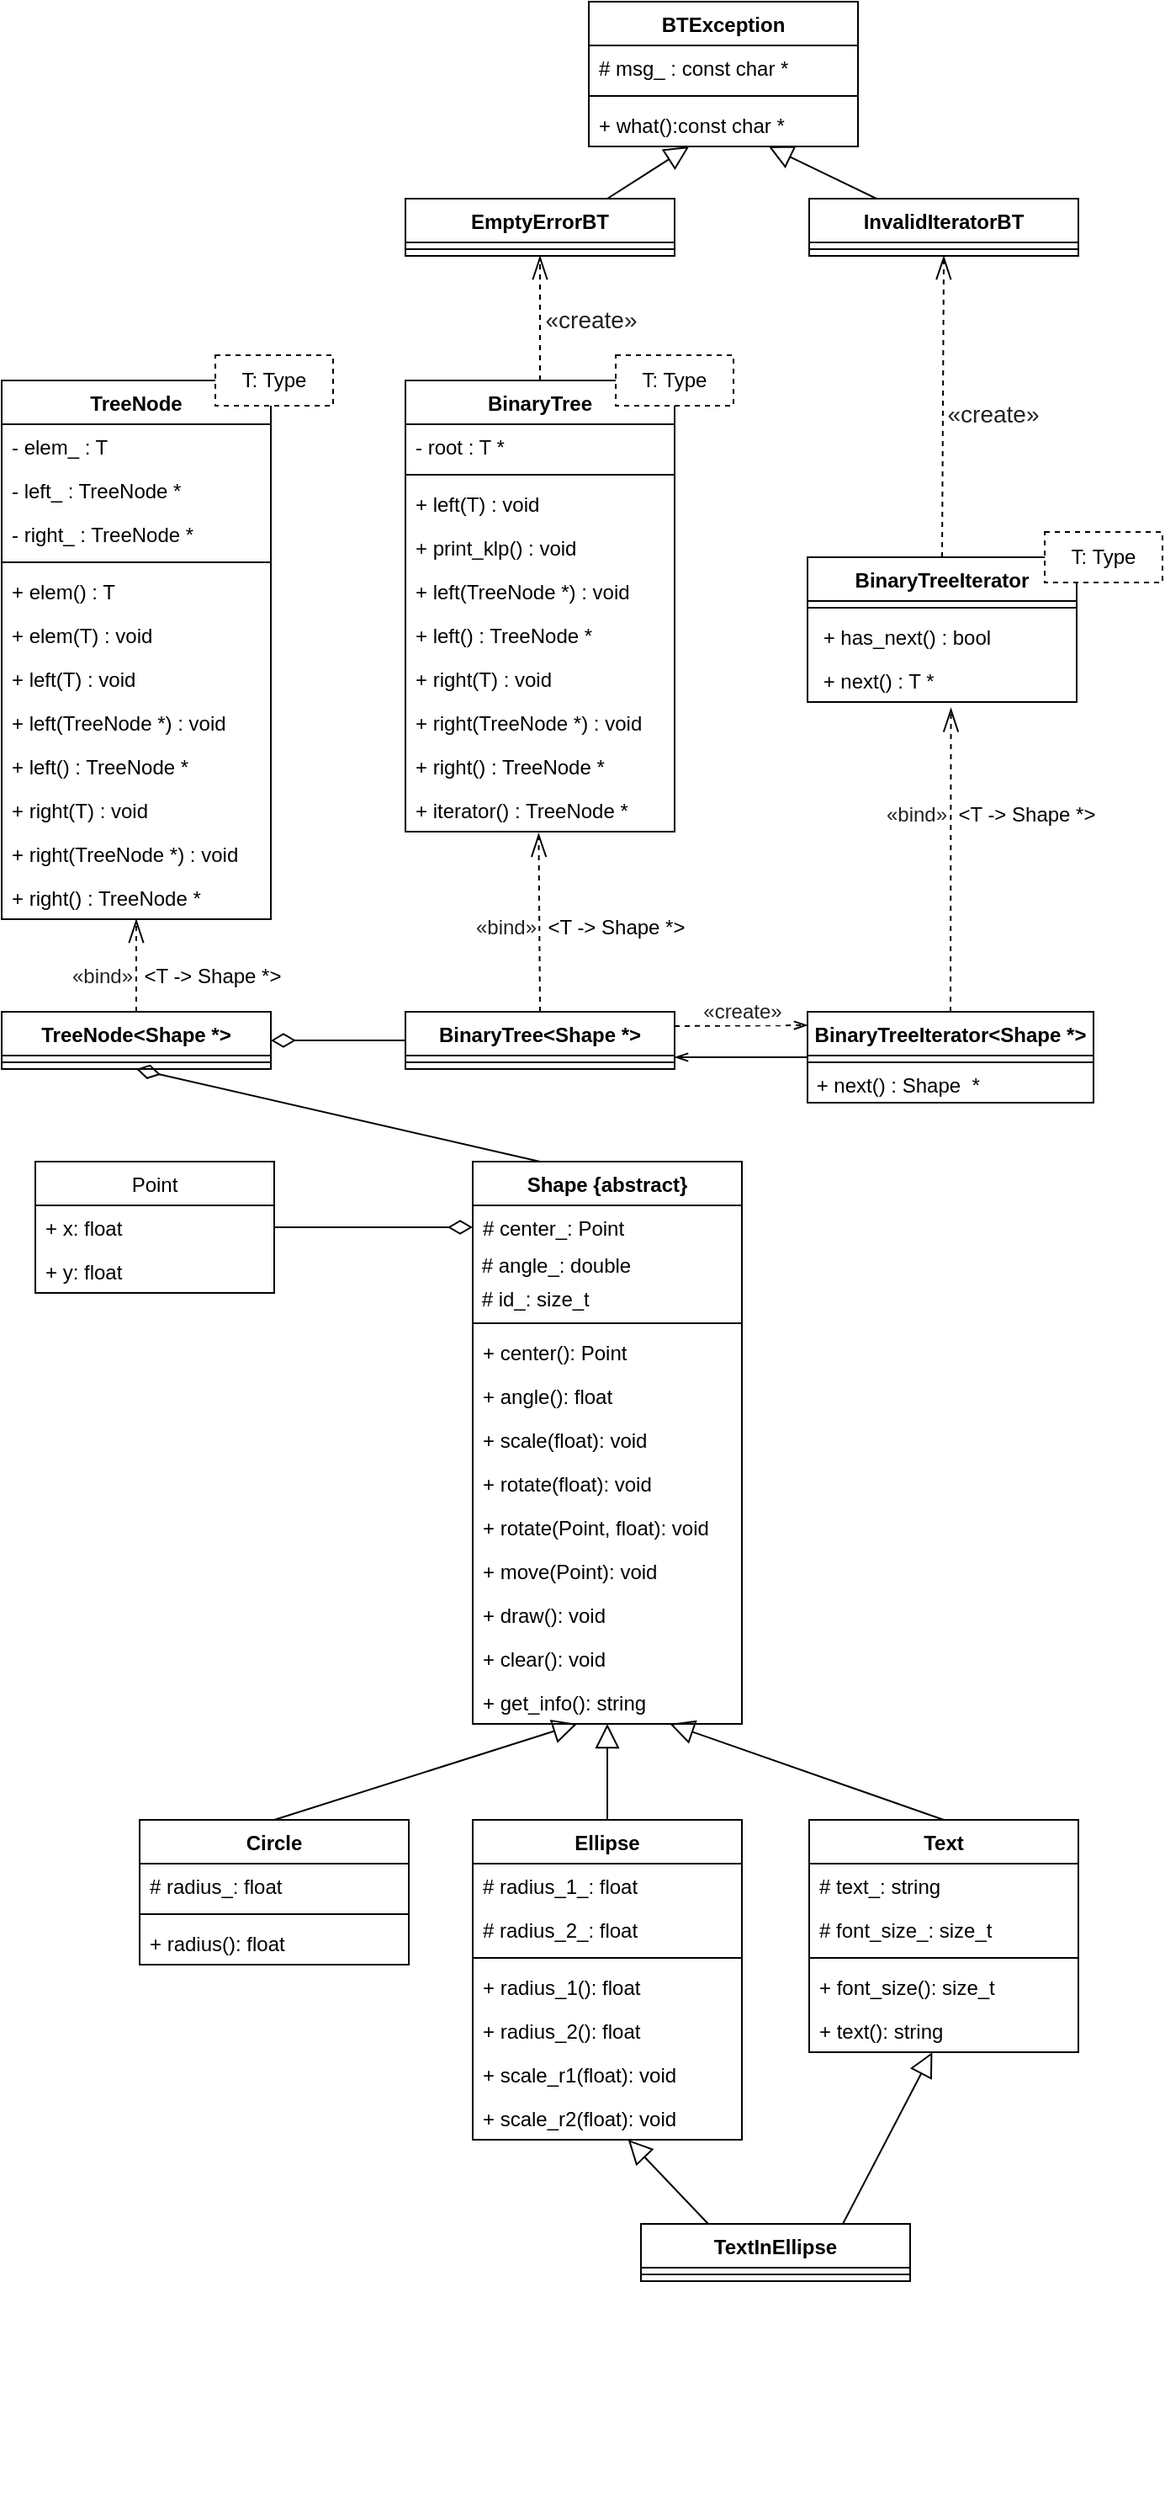 <mxfile version="12.1.2" type="device" pages="1"><diagram id="Pg7nH-Om4MZnB2xU9pQ5" name="Page-1"><mxGraphModel dx="1916" dy="1086" grid="1" gridSize="10" guides="1" tooltips="1" connect="1" arrows="1" fold="1" page="1" pageScale="1" pageWidth="827" pageHeight="1169" math="0" shadow="0"><root><mxCell id="0"/><mxCell id="1" parent="0"/><mxCell id="2fi6uVyt604cD8dJ3cVI-72" value="" style="group" parent="1" vertex="1" connectable="0"><mxGeometry x="120" y="729" width="620" height="794" as="geometry"/></mxCell><mxCell id="2fi6uVyt604cD8dJ3cVI-7" value="Shape {abstract}" style="swimlane;fontStyle=1;align=center;verticalAlign=top;childLayout=stackLayout;horizontal=1;startSize=26;horizontalStack=0;resizeParent=1;resizeParentMax=0;resizeLast=0;collapsible=1;marginBottom=0;" parent="2fi6uVyt604cD8dJ3cVI-72" vertex="1"><mxGeometry x="260" width="160" height="334" as="geometry"/></mxCell><mxCell id="2fi6uVyt604cD8dJ3cVI-8" value="# center_: Point" style="text;strokeColor=none;fillColor=none;align=left;verticalAlign=top;spacingLeft=4;spacingRight=4;overflow=hidden;rotatable=0;points=[[0,0.5],[1,0.5]];portConstraint=eastwest;" parent="2fi6uVyt604cD8dJ3cVI-7" vertex="1"><mxGeometry y="26" width="160" height="26" as="geometry"/></mxCell><mxCell id="2fi6uVyt604cD8dJ3cVI-36" value="&lt;span style=&quot;white-space: nowrap&quot;&gt;&amp;nbsp;# angle_: double&lt;/span&gt;" style="text;html=1;strokeColor=none;fillColor=none;align=left;verticalAlign=middle;whiteSpace=wrap;rounded=0;" parent="2fi6uVyt604cD8dJ3cVI-7" vertex="1"><mxGeometry y="52" width="160" height="20" as="geometry"/></mxCell><mxCell id="2fi6uVyt604cD8dJ3cVI-13" value="&lt;span style=&quot;white-space: nowrap&quot;&gt;&amp;nbsp;# id_: size_t&lt;/span&gt;" style="text;html=1;strokeColor=none;fillColor=none;align=left;verticalAlign=middle;whiteSpace=wrap;rounded=0;" parent="2fi6uVyt604cD8dJ3cVI-7" vertex="1"><mxGeometry y="72" width="160" height="20" as="geometry"/></mxCell><mxCell id="2fi6uVyt604cD8dJ3cVI-9" value="" style="line;strokeWidth=1;fillColor=none;align=left;verticalAlign=middle;spacingTop=-1;spacingLeft=3;spacingRight=3;rotatable=0;labelPosition=right;points=[];portConstraint=eastwest;" parent="2fi6uVyt604cD8dJ3cVI-7" vertex="1"><mxGeometry y="92" width="160" height="8" as="geometry"/></mxCell><mxCell id="2fi6uVyt604cD8dJ3cVI-10" value="+ center(): Point" style="text;strokeColor=none;fillColor=none;align=left;verticalAlign=top;spacingLeft=4;spacingRight=4;overflow=hidden;rotatable=0;points=[[0,0.5],[1,0.5]];portConstraint=eastwest;" parent="2fi6uVyt604cD8dJ3cVI-7" vertex="1"><mxGeometry y="100" width="160" height="26" as="geometry"/></mxCell><mxCell id="2fi6uVyt604cD8dJ3cVI-17" value="+ angle(): float&#10;" style="text;strokeColor=none;fillColor=none;align=left;verticalAlign=top;spacingLeft=4;spacingRight=4;overflow=hidden;rotatable=0;points=[[0,0.5],[1,0.5]];portConstraint=eastwest;" parent="2fi6uVyt604cD8dJ3cVI-7" vertex="1"><mxGeometry y="126" width="160" height="26" as="geometry"/></mxCell><mxCell id="2fi6uVyt604cD8dJ3cVI-18" value="+ scale(float): void&#10;" style="text;strokeColor=none;fillColor=none;align=left;verticalAlign=top;spacingLeft=4;spacingRight=4;overflow=hidden;rotatable=0;points=[[0,0.5],[1,0.5]];portConstraint=eastwest;" parent="2fi6uVyt604cD8dJ3cVI-7" vertex="1"><mxGeometry y="152" width="160" height="26" as="geometry"/></mxCell><mxCell id="2fi6uVyt604cD8dJ3cVI-19" value="+ rotate(float): void&#10;" style="text;strokeColor=none;fillColor=none;align=left;verticalAlign=top;spacingLeft=4;spacingRight=4;overflow=hidden;rotatable=0;points=[[0,0.5],[1,0.5]];portConstraint=eastwest;" parent="2fi6uVyt604cD8dJ3cVI-7" vertex="1"><mxGeometry y="178" width="160" height="26" as="geometry"/></mxCell><mxCell id="2fi6uVyt604cD8dJ3cVI-20" value="+ rotate(Point, float): void&#10;" style="text;strokeColor=none;fillColor=none;align=left;verticalAlign=top;spacingLeft=4;spacingRight=4;overflow=hidden;rotatable=0;points=[[0,0.5],[1,0.5]];portConstraint=eastwest;" parent="2fi6uVyt604cD8dJ3cVI-7" vertex="1"><mxGeometry y="204" width="160" height="26" as="geometry"/></mxCell><mxCell id="2fi6uVyt604cD8dJ3cVI-21" value="+ move(Point): void&#10;" style="text;strokeColor=none;fillColor=none;align=left;verticalAlign=top;spacingLeft=4;spacingRight=4;overflow=hidden;rotatable=0;points=[[0,0.5],[1,0.5]];portConstraint=eastwest;" parent="2fi6uVyt604cD8dJ3cVI-7" vertex="1"><mxGeometry y="230" width="160" height="26" as="geometry"/></mxCell><mxCell id="2fi6uVyt604cD8dJ3cVI-22" value="+ draw(): void&#10;" style="text;strokeColor=none;fillColor=none;align=left;verticalAlign=top;spacingLeft=4;spacingRight=4;overflow=hidden;rotatable=0;points=[[0,0.5],[1,0.5]];portConstraint=eastwest;" parent="2fi6uVyt604cD8dJ3cVI-7" vertex="1"><mxGeometry y="256" width="160" height="26" as="geometry"/></mxCell><mxCell id="2fi6uVyt604cD8dJ3cVI-23" value="+ clear(): void&#10;" style="text;strokeColor=none;fillColor=none;align=left;verticalAlign=top;spacingLeft=4;spacingRight=4;overflow=hidden;rotatable=0;points=[[0,0.5],[1,0.5]];portConstraint=eastwest;" parent="2fi6uVyt604cD8dJ3cVI-7" vertex="1"><mxGeometry y="282" width="160" height="26" as="geometry"/></mxCell><mxCell id="2fi6uVyt604cD8dJ3cVI-35" value="+ get_info(): string&#10;" style="text;strokeColor=none;fillColor=none;align=left;verticalAlign=top;spacingLeft=4;spacingRight=4;overflow=hidden;rotatable=0;points=[[0,0.5],[1,0.5]];portConstraint=eastwest;" parent="2fi6uVyt604cD8dJ3cVI-7" vertex="1"><mxGeometry y="308" width="160" height="26" as="geometry"/></mxCell><mxCell id="2fi6uVyt604cD8dJ3cVI-41" style="edgeStyle=orthogonalEdgeStyle;rounded=0;orthogonalLoop=1;jettySize=auto;html=1;entryX=0;entryY=0.5;entryDx=0;entryDy=0;endArrow=diamondThin;endFill=0;endSize=12;" parent="2fi6uVyt604cD8dJ3cVI-72" source="2fi6uVyt604cD8dJ3cVI-37" target="2fi6uVyt604cD8dJ3cVI-8" edge="1"><mxGeometry relative="1" as="geometry"/></mxCell><mxCell id="2fi6uVyt604cD8dJ3cVI-37" value="Point" style="swimlane;fontStyle=0;childLayout=stackLayout;horizontal=1;startSize=26;fillColor=none;horizontalStack=0;resizeParent=1;resizeParentMax=0;resizeLast=0;collapsible=1;marginBottom=0;" parent="2fi6uVyt604cD8dJ3cVI-72" vertex="1"><mxGeometry width="142" height="78" as="geometry"/></mxCell><mxCell id="2fi6uVyt604cD8dJ3cVI-38" value="+ x: float" style="text;strokeColor=none;fillColor=none;align=left;verticalAlign=top;spacingLeft=4;spacingRight=4;overflow=hidden;rotatable=0;points=[[0,0.5],[1,0.5]];portConstraint=eastwest;" parent="2fi6uVyt604cD8dJ3cVI-37" vertex="1"><mxGeometry y="26" width="142" height="26" as="geometry"/></mxCell><mxCell id="2fi6uVyt604cD8dJ3cVI-39" value="+ y: float" style="text;strokeColor=none;fillColor=none;align=left;verticalAlign=top;spacingLeft=4;spacingRight=4;overflow=hidden;rotatable=0;points=[[0,0.5],[1,0.5]];portConstraint=eastwest;" parent="2fi6uVyt604cD8dJ3cVI-37" vertex="1"><mxGeometry y="52" width="142" height="26" as="geometry"/></mxCell><mxCell id="2fi6uVyt604cD8dJ3cVI-62" style="rounded=0;jumpSize=6;orthogonalLoop=1;jettySize=auto;html=1;exitX=0.5;exitY=0;exitDx=0;exitDy=0;startSize=8;endArrow=block;endFill=0;endSize=12;strokeWidth=1;" parent="2fi6uVyt604cD8dJ3cVI-72" source="2fi6uVyt604cD8dJ3cVI-42" edge="1"><mxGeometry relative="1" as="geometry"><mxPoint x="322" y="334" as="targetPoint"/></mxGeometry></mxCell><mxCell id="2fi6uVyt604cD8dJ3cVI-42" value="Circle" style="swimlane;fontStyle=1;align=center;verticalAlign=top;childLayout=stackLayout;horizontal=1;startSize=26;horizontalStack=0;resizeParent=1;resizeParentMax=0;resizeLast=0;collapsible=1;marginBottom=0;" parent="2fi6uVyt604cD8dJ3cVI-72" vertex="1"><mxGeometry x="62" y="391" width="160" height="86" as="geometry"/></mxCell><mxCell id="2fi6uVyt604cD8dJ3cVI-43" value="# radius_: float" style="text;strokeColor=none;fillColor=none;align=left;verticalAlign=top;spacingLeft=4;spacingRight=4;overflow=hidden;rotatable=0;points=[[0,0.5],[1,0.5]];portConstraint=eastwest;" parent="2fi6uVyt604cD8dJ3cVI-42" vertex="1"><mxGeometry y="26" width="160" height="26" as="geometry"/></mxCell><mxCell id="2fi6uVyt604cD8dJ3cVI-44" value="" style="line;strokeWidth=1;fillColor=none;align=left;verticalAlign=middle;spacingTop=-1;spacingLeft=3;spacingRight=3;rotatable=0;labelPosition=right;points=[];portConstraint=eastwest;" parent="2fi6uVyt604cD8dJ3cVI-42" vertex="1"><mxGeometry y="52" width="160" height="8" as="geometry"/></mxCell><mxCell id="2fi6uVyt604cD8dJ3cVI-45" value="+ radius(): float" style="text;strokeColor=none;fillColor=none;align=left;verticalAlign=top;spacingLeft=4;spacingRight=4;overflow=hidden;rotatable=0;points=[[0,0.5],[1,0.5]];portConstraint=eastwest;" parent="2fi6uVyt604cD8dJ3cVI-42" vertex="1"><mxGeometry y="60" width="160" height="26" as="geometry"/></mxCell><mxCell id="2fi6uVyt604cD8dJ3cVI-61" style="edgeStyle=orthogonalEdgeStyle;rounded=0;orthogonalLoop=1;jettySize=auto;html=1;exitX=0.5;exitY=0;exitDx=0;exitDy=0;endArrow=block;endFill=0;endSize=12;strokeWidth=1;startSize=8;jumpSize=6;" parent="2fi6uVyt604cD8dJ3cVI-72" source="2fi6uVyt604cD8dJ3cVI-47" target="2fi6uVyt604cD8dJ3cVI-35" edge="1"><mxGeometry relative="1" as="geometry"><mxPoint x="328" y="345" as="targetPoint"/><Array as="points"><mxPoint x="340" y="370"/><mxPoint x="340" y="370"/></Array></mxGeometry></mxCell><mxCell id="2fi6uVyt604cD8dJ3cVI-47" value="Ellipse" style="swimlane;fontStyle=1;align=center;verticalAlign=top;childLayout=stackLayout;horizontal=1;startSize=26;horizontalStack=0;resizeParent=1;resizeParentMax=0;resizeLast=0;collapsible=1;marginBottom=0;" parent="2fi6uVyt604cD8dJ3cVI-72" vertex="1"><mxGeometry x="260" y="391" width="160" height="190" as="geometry"/></mxCell><mxCell id="2fi6uVyt604cD8dJ3cVI-48" value="# radius_1_: float" style="text;strokeColor=none;fillColor=none;align=left;verticalAlign=top;spacingLeft=4;spacingRight=4;overflow=hidden;rotatable=0;points=[[0,0.5],[1,0.5]];portConstraint=eastwest;" parent="2fi6uVyt604cD8dJ3cVI-47" vertex="1"><mxGeometry y="26" width="160" height="26" as="geometry"/></mxCell><mxCell id="2fi6uVyt604cD8dJ3cVI-52" value="# radius_2_: float" style="text;strokeColor=none;fillColor=none;align=left;verticalAlign=top;spacingLeft=4;spacingRight=4;overflow=hidden;rotatable=0;points=[[0,0.5],[1,0.5]];portConstraint=eastwest;" parent="2fi6uVyt604cD8dJ3cVI-47" vertex="1"><mxGeometry y="52" width="160" height="26" as="geometry"/></mxCell><mxCell id="2fi6uVyt604cD8dJ3cVI-49" value="" style="line;strokeWidth=1;fillColor=none;align=left;verticalAlign=middle;spacingTop=-1;spacingLeft=3;spacingRight=3;rotatable=0;labelPosition=right;points=[];portConstraint=eastwest;" parent="2fi6uVyt604cD8dJ3cVI-47" vertex="1"><mxGeometry y="78" width="160" height="8" as="geometry"/></mxCell><mxCell id="2fi6uVyt604cD8dJ3cVI-50" value="+ radius_1(): float" style="text;strokeColor=none;fillColor=none;align=left;verticalAlign=top;spacingLeft=4;spacingRight=4;overflow=hidden;rotatable=0;points=[[0,0.5],[1,0.5]];portConstraint=eastwest;" parent="2fi6uVyt604cD8dJ3cVI-47" vertex="1"><mxGeometry y="86" width="160" height="26" as="geometry"/></mxCell><mxCell id="2fi6uVyt604cD8dJ3cVI-53" value="+ radius_2(): float" style="text;strokeColor=none;fillColor=none;align=left;verticalAlign=top;spacingLeft=4;spacingRight=4;overflow=hidden;rotatable=0;points=[[0,0.5],[1,0.5]];portConstraint=eastwest;" parent="2fi6uVyt604cD8dJ3cVI-47" vertex="1"><mxGeometry y="112" width="160" height="26" as="geometry"/></mxCell><mxCell id="2fi6uVyt604cD8dJ3cVI-54" value="+ scale_r1(float): void" style="text;strokeColor=none;fillColor=none;align=left;verticalAlign=top;spacingLeft=4;spacingRight=4;overflow=hidden;rotatable=0;points=[[0,0.5],[1,0.5]];portConstraint=eastwest;" parent="2fi6uVyt604cD8dJ3cVI-47" vertex="1"><mxGeometry y="138" width="160" height="26" as="geometry"/></mxCell><mxCell id="2fi6uVyt604cD8dJ3cVI-55" value="+ scale_r2(float): void" style="text;strokeColor=none;fillColor=none;align=left;verticalAlign=top;spacingLeft=4;spacingRight=4;overflow=hidden;rotatable=0;points=[[0,0.5],[1,0.5]];portConstraint=eastwest;" parent="2fi6uVyt604cD8dJ3cVI-47" vertex="1"><mxGeometry y="164" width="160" height="26" as="geometry"/></mxCell><mxCell id="2fi6uVyt604cD8dJ3cVI-60" style="rounded=0;orthogonalLoop=1;jettySize=auto;html=1;endArrow=block;endFill=0;endSize=12;exitX=0.5;exitY=0;exitDx=0;exitDy=0;" parent="2fi6uVyt604cD8dJ3cVI-72" source="2fi6uVyt604cD8dJ3cVI-56" target="2fi6uVyt604cD8dJ3cVI-35" edge="1"><mxGeometry relative="1" as="geometry"><mxPoint x="380" y="343" as="targetPoint"/></mxGeometry></mxCell><mxCell id="2fi6uVyt604cD8dJ3cVI-56" value="Text" style="swimlane;fontStyle=1;align=center;verticalAlign=top;childLayout=stackLayout;horizontal=1;startSize=26;horizontalStack=0;resizeParent=1;resizeParentMax=0;resizeLast=0;collapsible=1;marginBottom=0;" parent="2fi6uVyt604cD8dJ3cVI-72" vertex="1"><mxGeometry x="460" y="391" width="160" height="138" as="geometry"/></mxCell><mxCell id="2fi6uVyt604cD8dJ3cVI-57" value="# text_: string" style="text;strokeColor=none;fillColor=none;align=left;verticalAlign=top;spacingLeft=4;spacingRight=4;overflow=hidden;rotatable=0;points=[[0,0.5],[1,0.5]];portConstraint=eastwest;" parent="2fi6uVyt604cD8dJ3cVI-56" vertex="1"><mxGeometry y="26" width="160" height="26" as="geometry"/></mxCell><mxCell id="2fi6uVyt604cD8dJ3cVI-63" value="# font_size_: size_t" style="text;strokeColor=none;fillColor=none;align=left;verticalAlign=top;spacingLeft=4;spacingRight=4;overflow=hidden;rotatable=0;points=[[0,0.5],[1,0.5]];portConstraint=eastwest;" parent="2fi6uVyt604cD8dJ3cVI-56" vertex="1"><mxGeometry y="52" width="160" height="26" as="geometry"/></mxCell><mxCell id="2fi6uVyt604cD8dJ3cVI-58" value="" style="line;strokeWidth=1;fillColor=none;align=left;verticalAlign=middle;spacingTop=-1;spacingLeft=3;spacingRight=3;rotatable=0;labelPosition=right;points=[];portConstraint=eastwest;" parent="2fi6uVyt604cD8dJ3cVI-56" vertex="1"><mxGeometry y="78" width="160" height="8" as="geometry"/></mxCell><mxCell id="2fi6uVyt604cD8dJ3cVI-59" value="+ font_size(): size_t" style="text;strokeColor=none;fillColor=none;align=left;verticalAlign=top;spacingLeft=4;spacingRight=4;overflow=hidden;rotatable=0;points=[[0,0.5],[1,0.5]];portConstraint=eastwest;" parent="2fi6uVyt604cD8dJ3cVI-56" vertex="1"><mxGeometry y="86" width="160" height="26" as="geometry"/></mxCell><mxCell id="2fi6uVyt604cD8dJ3cVI-64" value="+ text(): string" style="text;strokeColor=none;fillColor=none;align=left;verticalAlign=top;spacingLeft=4;spacingRight=4;overflow=hidden;rotatable=0;points=[[0,0.5],[1,0.5]];portConstraint=eastwest;" parent="2fi6uVyt604cD8dJ3cVI-56" vertex="1"><mxGeometry y="112" width="160" height="26" as="geometry"/></mxCell><mxCell id="2fi6uVyt604cD8dJ3cVI-69" style="edgeStyle=none;rounded=0;jumpSize=6;orthogonalLoop=1;jettySize=auto;html=1;exitX=0.25;exitY=0;exitDx=0;exitDy=0;startSize=8;endArrow=block;endFill=0;endSize=12;strokeWidth=1;" parent="2fi6uVyt604cD8dJ3cVI-72" source="2fi6uVyt604cD8dJ3cVI-65" target="2fi6uVyt604cD8dJ3cVI-55" edge="1"><mxGeometry relative="1" as="geometry"/></mxCell><mxCell id="2fi6uVyt604cD8dJ3cVI-70" style="edgeStyle=none;rounded=0;jumpSize=6;orthogonalLoop=1;jettySize=auto;html=1;exitX=0.75;exitY=0;exitDx=0;exitDy=0;startSize=8;endArrow=block;endFill=0;endSize=12;strokeWidth=1;" parent="2fi6uVyt604cD8dJ3cVI-72" source="2fi6uVyt604cD8dJ3cVI-65" target="2fi6uVyt604cD8dJ3cVI-64" edge="1"><mxGeometry relative="1" as="geometry"/></mxCell><mxCell id="2fi6uVyt604cD8dJ3cVI-65" value="TextInEllipse" style="swimlane;fontStyle=1;align=center;verticalAlign=top;childLayout=stackLayout;horizontal=1;startSize=26;horizontalStack=0;resizeParent=1;resizeParentMax=0;resizeLast=0;collapsible=1;marginBottom=0;" parent="2fi6uVyt604cD8dJ3cVI-72" vertex="1"><mxGeometry x="360" y="631" width="160" height="34" as="geometry"/></mxCell><mxCell id="2fi6uVyt604cD8dJ3cVI-67" value="" style="line;strokeWidth=1;fillColor=none;align=left;verticalAlign=middle;spacingTop=-1;spacingLeft=3;spacingRight=3;rotatable=0;labelPosition=right;points=[];portConstraint=eastwest;" parent="2fi6uVyt604cD8dJ3cVI-65" vertex="1"><mxGeometry y="26" width="160" height="8" as="geometry"/></mxCell><mxCell id="2fi6uVyt604cD8dJ3cVI-106" value="TreeNode&lt;Shape *&gt;" style="swimlane;fontStyle=1;align=center;verticalAlign=top;childLayout=stackLayout;horizontal=1;startSize=26;horizontalStack=0;resizeParent=1;resizeParentMax=0;resizeLast=0;collapsible=1;marginBottom=0;" parent="1" vertex="1"><mxGeometry x="100" y="640" width="160" height="34" as="geometry"/></mxCell><mxCell id="2fi6uVyt604cD8dJ3cVI-108" value="" style="line;strokeWidth=1;fillColor=none;align=left;verticalAlign=middle;spacingTop=-1;spacingLeft=3;spacingRight=3;rotatable=0;labelPosition=right;points=[];portConstraint=eastwest;" parent="2fi6uVyt604cD8dJ3cVI-106" vertex="1"><mxGeometry y="26" width="160" height="8" as="geometry"/></mxCell><mxCell id="2fi6uVyt604cD8dJ3cVI-110" style="edgeStyle=none;rounded=0;jumpSize=6;orthogonalLoop=1;jettySize=auto;html=1;exitX=0.5;exitY=0;exitDx=0;exitDy=0;startSize=8;endArrow=openThin;endFill=0;endSize=12;strokeWidth=1;dashed=1;" parent="1" source="2fi6uVyt604cD8dJ3cVI-106" target="2fi6uVyt604cD8dJ3cVI-89" edge="1"><mxGeometry relative="1" as="geometry"/></mxCell><mxCell id="2fi6uVyt604cD8dJ3cVI-111" value="&amp;lt;T -&amp;gt; Shape *&amp;gt;" style="text;html=1;strokeColor=none;fillColor=none;align=center;verticalAlign=middle;whiteSpace=wrap;rounded=0;" parent="1" vertex="1"><mxGeometry x="180" y="609" width="91" height="20" as="geometry"/></mxCell><mxCell id="2fi6uVyt604cD8dJ3cVI-114" value="&lt;font style=&quot;font-size: 12px&quot;&gt;&lt;span style=&quot;color: rgb(34 , 34 , 34) ; font-family: &amp;#34;arial&amp;#34; , sans-serif ; text-align: left ; white-space: normal ; background-color: rgb(255 , 255 , 255)&quot;&gt;«bind&lt;/span&gt;&lt;span style=&quot;color: rgb(34 , 34 , 34) ; font-family: &amp;#34;arial&amp;#34; , sans-serif ; text-align: left ; background-color: rgb(255 , 255 , 255)&quot;&gt;»&lt;/span&gt;&lt;/font&gt;" style="text;html=1;strokeColor=none;fillColor=none;align=center;verticalAlign=middle;whiteSpace=wrap;rounded=0;" parent="1" vertex="1"><mxGeometry x="140" y="609" width="40" height="20" as="geometry"/></mxCell><mxCell id="2fi6uVyt604cD8dJ3cVI-154" value="&lt;span style=&quot;font-size: 12px ; white-space: normal ; color: rgb(34 , 34 , 34) ; font-family: &amp;#34;arial&amp;#34; , sans-serif ; text-align: left&quot;&gt;«create&lt;/span&gt;&lt;span style=&quot;font-size: 12px ; white-space: normal ; color: rgb(34 , 34 , 34) ; font-family: &amp;#34;arial&amp;#34; , sans-serif ; text-align: left&quot;&gt;»&lt;/span&gt;" style="edgeStyle=none;rounded=0;jumpSize=6;orthogonalLoop=1;jettySize=auto;html=1;exitX=1;exitY=0.25;exitDx=0;exitDy=0;entryX=0;entryY=0.148;entryDx=0;entryDy=0;entryPerimeter=0;dashed=1;endArrow=openThin;endFill=0;strokeWidth=1;" parent="1" source="2fi6uVyt604cD8dJ3cVI-116" target="2fi6uVyt604cD8dJ3cVI-141" edge="1"><mxGeometry x="0.014" y="8" relative="1" as="geometry"><mxPoint as="offset"/></mxGeometry></mxCell><mxCell id="jFCF-3VwZbxcrqeeAWnW-16" style="edgeStyle=none;rounded=0;orthogonalLoop=1;jettySize=auto;html=1;exitX=0;exitY=0.5;exitDx=0;exitDy=0;entryX=1;entryY=0.5;entryDx=0;entryDy=0;endArrow=diamondThin;endFill=0;endSize=12;" edge="1" parent="1" source="2fi6uVyt604cD8dJ3cVI-116" target="2fi6uVyt604cD8dJ3cVI-106"><mxGeometry relative="1" as="geometry"/></mxCell><mxCell id="2fi6uVyt604cD8dJ3cVI-116" value="BinaryTree&lt;Shape *&gt;" style="swimlane;fontStyle=1;align=center;verticalAlign=top;childLayout=stackLayout;horizontal=1;startSize=26;horizontalStack=0;resizeParent=1;resizeParentMax=0;resizeLast=0;collapsible=1;marginBottom=0;" parent="1" vertex="1"><mxGeometry x="340" y="640" width="160" height="34" as="geometry"/></mxCell><mxCell id="2fi6uVyt604cD8dJ3cVI-117" value="" style="line;strokeWidth=1;fillColor=none;align=left;verticalAlign=middle;spacingTop=-1;spacingLeft=3;spacingRight=3;rotatable=0;labelPosition=right;points=[];portConstraint=eastwest;" parent="2fi6uVyt604cD8dJ3cVI-116" vertex="1"><mxGeometry y="26" width="160" height="8" as="geometry"/></mxCell><mxCell id="2fi6uVyt604cD8dJ3cVI-121" style="edgeStyle=none;rounded=0;jumpSize=6;orthogonalLoop=1;jettySize=auto;html=1;exitX=0.5;exitY=0;exitDx=0;exitDy=0;startSize=8;endArrow=openThin;endFill=0;endSize=12;strokeWidth=1;dashed=1;entryX=0.495;entryY=1.036;entryDx=0;entryDy=0;entryPerimeter=0;" parent="1" source="2fi6uVyt604cD8dJ3cVI-116" target="2fi6uVyt604cD8dJ3cVI-139" edge="1"><mxGeometry relative="1" as="geometry"><mxPoint x="413.5" y="585" as="sourcePoint"/><mxPoint x="413.5" y="510" as="targetPoint"/></mxGeometry></mxCell><mxCell id="2fi6uVyt604cD8dJ3cVI-122" value="&amp;lt;T -&amp;gt; Shape *&amp;gt;" style="text;html=1;strokeColor=none;fillColor=none;align=center;verticalAlign=middle;whiteSpace=wrap;rounded=0;" parent="1" vertex="1"><mxGeometry x="420" y="580" width="91" height="20" as="geometry"/></mxCell><mxCell id="2fi6uVyt604cD8dJ3cVI-123" value="&lt;font style=&quot;font-size: 12px&quot;&gt;&lt;span style=&quot;color: rgb(34 , 34 , 34) ; font-family: &amp;#34;arial&amp;#34; , sans-serif ; text-align: left ; white-space: normal ; background-color: rgb(255 , 255 , 255)&quot;&gt;«bind&lt;/span&gt;&lt;span style=&quot;color: rgb(34 , 34 , 34) ; font-family: &amp;#34;arial&amp;#34; , sans-serif ; text-align: left ; background-color: rgb(255 , 255 , 255)&quot;&gt;»&lt;/span&gt;&lt;/font&gt;" style="text;html=1;strokeColor=none;fillColor=none;align=center;verticalAlign=middle;whiteSpace=wrap;rounded=0;" parent="1" vertex="1"><mxGeometry x="380" y="580" width="40" height="20" as="geometry"/></mxCell><mxCell id="2fi6uVyt604cD8dJ3cVI-125" style="edgeStyle=none;rounded=0;jumpSize=6;orthogonalLoop=1;jettySize=auto;html=1;exitX=0.25;exitY=0;exitDx=0;exitDy=0;entryX=0.5;entryY=1;entryDx=0;entryDy=0;startSize=8;endArrow=diamondThin;endFill=0;endSize=12;strokeWidth=1;" parent="1" source="2fi6uVyt604cD8dJ3cVI-7" target="2fi6uVyt604cD8dJ3cVI-106" edge="1"><mxGeometry relative="1" as="geometry"/></mxCell><mxCell id="2fi6uVyt604cD8dJ3cVI-6" value="" style="group" parent="1" vertex="1" connectable="0"><mxGeometry x="100" y="250" width="197" height="335" as="geometry"/></mxCell><mxCell id="2fi6uVyt604cD8dJ3cVI-149" value="" style="group" parent="2fi6uVyt604cD8dJ3cVI-6" vertex="1" connectable="0"><mxGeometry width="197" height="335" as="geometry"/></mxCell><mxCell id="2fi6uVyt604cD8dJ3cVI-1" value="TreeNode" style="swimlane;fontStyle=1;align=center;verticalAlign=top;childLayout=stackLayout;horizontal=1;startSize=26;horizontalStack=0;resizeParent=1;resizeParentMax=0;resizeLast=0;collapsible=1;marginBottom=0;" parent="2fi6uVyt604cD8dJ3cVI-149" vertex="1"><mxGeometry y="15" width="160" height="320" as="geometry"/></mxCell><mxCell id="2fi6uVyt604cD8dJ3cVI-2" value="- elem_ : T" style="text;strokeColor=none;fillColor=none;align=left;verticalAlign=top;spacingLeft=4;spacingRight=4;overflow=hidden;rotatable=0;points=[[0,0.5],[1,0.5]];portConstraint=eastwest;" parent="2fi6uVyt604cD8dJ3cVI-1" vertex="1"><mxGeometry y="26" width="160" height="26" as="geometry"/></mxCell><mxCell id="2fi6uVyt604cD8dJ3cVI-75" value="- left_ : TreeNode *" style="text;strokeColor=none;fillColor=none;align=left;verticalAlign=top;spacingLeft=4;spacingRight=4;overflow=hidden;rotatable=0;points=[[0,0.5],[1,0.5]];portConstraint=eastwest;" parent="2fi6uVyt604cD8dJ3cVI-1" vertex="1"><mxGeometry y="52" width="160" height="26" as="geometry"/></mxCell><mxCell id="2fi6uVyt604cD8dJ3cVI-76" value="- right_ : TreeNode *" style="text;strokeColor=none;fillColor=none;align=left;verticalAlign=top;spacingLeft=4;spacingRight=4;overflow=hidden;rotatable=0;points=[[0,0.5],[1,0.5]];portConstraint=eastwest;" parent="2fi6uVyt604cD8dJ3cVI-1" vertex="1"><mxGeometry y="78" width="160" height="26" as="geometry"/></mxCell><mxCell id="2fi6uVyt604cD8dJ3cVI-3" value="" style="line;strokeWidth=1;fillColor=none;align=left;verticalAlign=middle;spacingTop=-1;spacingLeft=3;spacingRight=3;rotatable=0;labelPosition=right;points=[];portConstraint=eastwest;" parent="2fi6uVyt604cD8dJ3cVI-1" vertex="1"><mxGeometry y="104" width="160" height="8" as="geometry"/></mxCell><mxCell id="2fi6uVyt604cD8dJ3cVI-4" value="+ elem() : T" style="text;strokeColor=none;fillColor=none;align=left;verticalAlign=top;spacingLeft=4;spacingRight=4;overflow=hidden;rotatable=0;points=[[0,0.5],[1,0.5]];portConstraint=eastwest;" parent="2fi6uVyt604cD8dJ3cVI-1" vertex="1"><mxGeometry y="112" width="160" height="26" as="geometry"/></mxCell><mxCell id="2fi6uVyt604cD8dJ3cVI-77" value="+ elem(T) : void" style="text;strokeColor=none;fillColor=none;align=left;verticalAlign=top;spacingLeft=4;spacingRight=4;overflow=hidden;rotatable=0;points=[[0,0.5],[1,0.5]];portConstraint=eastwest;" parent="2fi6uVyt604cD8dJ3cVI-1" vertex="1"><mxGeometry y="138" width="160" height="26" as="geometry"/></mxCell><mxCell id="2fi6uVyt604cD8dJ3cVI-78" value="+ left(T) : void" style="text;strokeColor=none;fillColor=none;align=left;verticalAlign=top;spacingLeft=4;spacingRight=4;overflow=hidden;rotatable=0;points=[[0,0.5],[1,0.5]];portConstraint=eastwest;" parent="2fi6uVyt604cD8dJ3cVI-1" vertex="1"><mxGeometry y="164" width="160" height="26" as="geometry"/></mxCell><mxCell id="2fi6uVyt604cD8dJ3cVI-79" value="+ left(TreeNode *) : void" style="text;strokeColor=none;fillColor=none;align=left;verticalAlign=top;spacingLeft=4;spacingRight=4;overflow=hidden;rotatable=0;points=[[0,0.5],[1,0.5]];portConstraint=eastwest;" parent="2fi6uVyt604cD8dJ3cVI-1" vertex="1"><mxGeometry y="190" width="160" height="26" as="geometry"/></mxCell><mxCell id="2fi6uVyt604cD8dJ3cVI-80" value="+ left() : TreeNode *" style="text;strokeColor=none;fillColor=none;align=left;verticalAlign=top;spacingLeft=4;spacingRight=4;overflow=hidden;rotatable=0;points=[[0,0.5],[1,0.5]];portConstraint=eastwest;" parent="2fi6uVyt604cD8dJ3cVI-1" vertex="1"><mxGeometry y="216" width="160" height="26" as="geometry"/></mxCell><mxCell id="2fi6uVyt604cD8dJ3cVI-87" value="+ right(T) : void" style="text;strokeColor=none;fillColor=none;align=left;verticalAlign=top;spacingLeft=4;spacingRight=4;overflow=hidden;rotatable=0;points=[[0,0.5],[1,0.5]];portConstraint=eastwest;" parent="2fi6uVyt604cD8dJ3cVI-1" vertex="1"><mxGeometry y="242" width="160" height="26" as="geometry"/></mxCell><mxCell id="2fi6uVyt604cD8dJ3cVI-88" value="+ right(TreeNode *) : void" style="text;strokeColor=none;fillColor=none;align=left;verticalAlign=top;spacingLeft=4;spacingRight=4;overflow=hidden;rotatable=0;points=[[0,0.5],[1,0.5]];portConstraint=eastwest;" parent="2fi6uVyt604cD8dJ3cVI-1" vertex="1"><mxGeometry y="268" width="160" height="26" as="geometry"/></mxCell><mxCell id="2fi6uVyt604cD8dJ3cVI-89" value="+ right() : TreeNode *" style="text;strokeColor=none;fillColor=none;align=left;verticalAlign=top;spacingLeft=4;spacingRight=4;overflow=hidden;rotatable=0;points=[[0,0.5],[1,0.5]];portConstraint=eastwest;" parent="2fi6uVyt604cD8dJ3cVI-1" vertex="1"><mxGeometry y="294" width="160" height="26" as="geometry"/></mxCell><mxCell id="2fi6uVyt604cD8dJ3cVI-5" value="T: Type" style="rounded=0;whiteSpace=wrap;html=1;dashed=1;" parent="2fi6uVyt604cD8dJ3cVI-149" vertex="1"><mxGeometry x="127" width="70" height="30" as="geometry"/></mxCell><mxCell id="2fi6uVyt604cD8dJ3cVI-146" style="edgeStyle=none;rounded=0;jumpSize=6;orthogonalLoop=1;jettySize=auto;html=1;exitX=0.5;exitY=0;exitDx=0;exitDy=0;entryX=0.533;entryY=1.139;entryDx=0;entryDy=0;entryPerimeter=0;startSize=8;endArrow=openThin;endFill=0;endSize=12;strokeWidth=1;dashed=1;" parent="1" source="2fi6uVyt604cD8dJ3cVI-141" target="2fi6uVyt604cD8dJ3cVI-145" edge="1"><mxGeometry relative="1" as="geometry"/></mxCell><mxCell id="2fi6uVyt604cD8dJ3cVI-155" style="edgeStyle=none;rounded=0;jumpSize=6;orthogonalLoop=1;jettySize=auto;html=1;exitX=0;exitY=0.5;exitDx=0;exitDy=0;endArrow=openThin;endFill=0;strokeWidth=1;" parent="1" source="2fi6uVyt604cD8dJ3cVI-141" edge="1"><mxGeometry relative="1" as="geometry"><mxPoint x="500" y="667" as="targetPoint"/></mxGeometry></mxCell><mxCell id="2fi6uVyt604cD8dJ3cVI-141" value="BinaryTreeIterator&lt;Shape *&gt;" style="swimlane;fontStyle=1;align=center;verticalAlign=top;childLayout=stackLayout;horizontal=1;startSize=26;horizontalStack=0;resizeParent=1;resizeParentMax=0;resizeLast=0;collapsible=1;marginBottom=0;" parent="1" vertex="1"><mxGeometry x="579" y="640" width="170" height="54" as="geometry"/></mxCell><mxCell id="2fi6uVyt604cD8dJ3cVI-142" value="" style="line;strokeWidth=1;fillColor=none;align=left;verticalAlign=middle;spacingTop=-1;spacingLeft=3;spacingRight=3;rotatable=0;labelPosition=right;points=[];portConstraint=eastwest;" parent="2fi6uVyt604cD8dJ3cVI-141" vertex="1"><mxGeometry y="26" width="170" height="8" as="geometry"/></mxCell><mxCell id="2fi6uVyt604cD8dJ3cVI-144" value="&amp;nbsp;+ next() : Shape&amp;nbsp; *" style="text;html=1;strokeColor=none;fillColor=none;align=left;verticalAlign=middle;whiteSpace=wrap;rounded=0;" parent="2fi6uVyt604cD8dJ3cVI-141" vertex="1"><mxGeometry y="34" width="170" height="20" as="geometry"/></mxCell><mxCell id="2fi6uVyt604cD8dJ3cVI-147" value="&amp;lt;T -&amp;gt; Shape *&amp;gt;" style="text;html=1;strokeColor=none;fillColor=none;align=center;verticalAlign=middle;whiteSpace=wrap;rounded=0;" parent="1" vertex="1"><mxGeometry x="664" y="513" width="91" height="20" as="geometry"/></mxCell><mxCell id="2fi6uVyt604cD8dJ3cVI-148" value="&lt;font style=&quot;font-size: 12px&quot;&gt;&lt;span style=&quot;color: rgb(34 , 34 , 34) ; font-family: &amp;#34;arial&amp;#34; , sans-serif ; text-align: left ; white-space: normal ; background-color: rgb(255 , 255 , 255)&quot;&gt;«bind&lt;/span&gt;&lt;span style=&quot;color: rgb(34 , 34 , 34) ; font-family: &amp;#34;arial&amp;#34; , sans-serif ; text-align: left ; background-color: rgb(255 , 255 , 255)&quot;&gt;»&lt;/span&gt;&lt;/font&gt;" style="text;html=1;strokeColor=none;fillColor=none;align=center;verticalAlign=middle;whiteSpace=wrap;rounded=0;" parent="1" vertex="1"><mxGeometry x="624" y="513" width="40" height="20" as="geometry"/></mxCell><mxCell id="2fi6uVyt604cD8dJ3cVI-150" value="" style="group" parent="1" vertex="1" connectable="0"><mxGeometry x="340" y="250" width="195" height="283" as="geometry"/></mxCell><mxCell id="2fi6uVyt604cD8dJ3cVI-92" value="BinaryTree" style="swimlane;fontStyle=1;align=center;verticalAlign=top;childLayout=stackLayout;horizontal=1;startSize=26;horizontalStack=0;resizeParent=1;resizeParentMax=0;resizeLast=0;collapsible=1;marginBottom=0;" parent="2fi6uVyt604cD8dJ3cVI-150" vertex="1"><mxGeometry y="15" width="160" height="268" as="geometry"/></mxCell><mxCell id="2fi6uVyt604cD8dJ3cVI-93" value="- root : T *" style="text;strokeColor=none;fillColor=none;align=left;verticalAlign=top;spacingLeft=4;spacingRight=4;overflow=hidden;rotatable=0;points=[[0,0.5],[1,0.5]];portConstraint=eastwest;" parent="2fi6uVyt604cD8dJ3cVI-92" vertex="1"><mxGeometry y="26" width="160" height="26" as="geometry"/></mxCell><mxCell id="2fi6uVyt604cD8dJ3cVI-96" value="" style="line;strokeWidth=1;fillColor=none;align=left;verticalAlign=middle;spacingTop=-1;spacingLeft=3;spacingRight=3;rotatable=0;labelPosition=right;points=[];portConstraint=eastwest;" parent="2fi6uVyt604cD8dJ3cVI-92" vertex="1"><mxGeometry y="52" width="160" height="8" as="geometry"/></mxCell><mxCell id="2fi6uVyt604cD8dJ3cVI-99" value="+ left(T) : void" style="text;strokeColor=none;fillColor=none;align=left;verticalAlign=top;spacingLeft=4;spacingRight=4;overflow=hidden;rotatable=0;points=[[0,0.5],[1,0.5]];portConstraint=eastwest;" parent="2fi6uVyt604cD8dJ3cVI-92" vertex="1"><mxGeometry y="60" width="160" height="26" as="geometry"/></mxCell><mxCell id="2fi6uVyt604cD8dJ3cVI-98" value="+ print_klp() : void" style="text;strokeColor=none;fillColor=none;align=left;verticalAlign=top;spacingLeft=4;spacingRight=4;overflow=hidden;rotatable=0;points=[[0,0.5],[1,0.5]];portConstraint=eastwest;" parent="2fi6uVyt604cD8dJ3cVI-92" vertex="1"><mxGeometry y="86" width="160" height="26" as="geometry"/></mxCell><mxCell id="2fi6uVyt604cD8dJ3cVI-100" value="+ left(TreeNode *) : void" style="text;strokeColor=none;fillColor=none;align=left;verticalAlign=top;spacingLeft=4;spacingRight=4;overflow=hidden;rotatable=0;points=[[0,0.5],[1,0.5]];portConstraint=eastwest;" parent="2fi6uVyt604cD8dJ3cVI-92" vertex="1"><mxGeometry y="112" width="160" height="26" as="geometry"/></mxCell><mxCell id="2fi6uVyt604cD8dJ3cVI-101" value="+ left() : TreeNode *" style="text;strokeColor=none;fillColor=none;align=left;verticalAlign=top;spacingLeft=4;spacingRight=4;overflow=hidden;rotatable=0;points=[[0,0.5],[1,0.5]];portConstraint=eastwest;" parent="2fi6uVyt604cD8dJ3cVI-92" vertex="1"><mxGeometry y="138" width="160" height="26" as="geometry"/></mxCell><mxCell id="2fi6uVyt604cD8dJ3cVI-102" value="+ right(T) : void" style="text;strokeColor=none;fillColor=none;align=left;verticalAlign=top;spacingLeft=4;spacingRight=4;overflow=hidden;rotatable=0;points=[[0,0.5],[1,0.5]];portConstraint=eastwest;" parent="2fi6uVyt604cD8dJ3cVI-92" vertex="1"><mxGeometry y="164" width="160" height="26" as="geometry"/></mxCell><mxCell id="2fi6uVyt604cD8dJ3cVI-103" value="+ right(TreeNode *) : void" style="text;strokeColor=none;fillColor=none;align=left;verticalAlign=top;spacingLeft=4;spacingRight=4;overflow=hidden;rotatable=0;points=[[0,0.5],[1,0.5]];portConstraint=eastwest;" parent="2fi6uVyt604cD8dJ3cVI-92" vertex="1"><mxGeometry y="190" width="160" height="26" as="geometry"/></mxCell><mxCell id="2fi6uVyt604cD8dJ3cVI-104" value="+ right() : TreeNode *" style="text;strokeColor=none;fillColor=none;align=left;verticalAlign=top;spacingLeft=4;spacingRight=4;overflow=hidden;rotatable=0;points=[[0,0.5],[1,0.5]];portConstraint=eastwest;" parent="2fi6uVyt604cD8dJ3cVI-92" vertex="1"><mxGeometry y="216" width="160" height="26" as="geometry"/></mxCell><mxCell id="2fi6uVyt604cD8dJ3cVI-139" value="+ iterator() : TreeNode *" style="text;strokeColor=none;fillColor=none;align=left;verticalAlign=top;spacingLeft=4;spacingRight=4;overflow=hidden;rotatable=0;points=[[0,0.5],[1,0.5]];portConstraint=eastwest;" parent="2fi6uVyt604cD8dJ3cVI-92" vertex="1"><mxGeometry y="242" width="160" height="26" as="geometry"/></mxCell><mxCell id="2fi6uVyt604cD8dJ3cVI-105" value="T: Type" style="rounded=0;whiteSpace=wrap;html=1;dashed=1;" parent="2fi6uVyt604cD8dJ3cVI-150" vertex="1"><mxGeometry x="125" width="70" height="30" as="geometry"/></mxCell><mxCell id="2fi6uVyt604cD8dJ3cVI-151" value="" style="group" parent="1" vertex="1" connectable="0"><mxGeometry x="579" y="355" width="211" height="101" as="geometry"/></mxCell><mxCell id="2fi6uVyt604cD8dJ3cVI-128" value="BinaryTreeIterator" style="swimlane;fontStyle=1;align=center;verticalAlign=top;childLayout=stackLayout;horizontal=1;startSize=26;horizontalStack=0;resizeParent=1;resizeParentMax=0;resizeLast=0;collapsible=1;marginBottom=0;" parent="2fi6uVyt604cD8dJ3cVI-151" vertex="1"><mxGeometry y="15" width="160" height="86" as="geometry"/></mxCell><mxCell id="2fi6uVyt604cD8dJ3cVI-130" value="" style="line;strokeWidth=1;fillColor=none;align=left;verticalAlign=middle;spacingTop=-1;spacingLeft=3;spacingRight=3;rotatable=0;labelPosition=right;points=[];portConstraint=eastwest;" parent="2fi6uVyt604cD8dJ3cVI-128" vertex="1"><mxGeometry y="26" width="160" height="8" as="geometry"/></mxCell><mxCell id="2fi6uVyt604cD8dJ3cVI-132" value=" + has_next() : bool" style="text;strokeColor=none;fillColor=none;align=left;verticalAlign=top;spacingLeft=4;spacingRight=4;overflow=hidden;rotatable=0;points=[[0,0.5],[1,0.5]];portConstraint=eastwest;" parent="2fi6uVyt604cD8dJ3cVI-128" vertex="1"><mxGeometry y="34" width="160" height="26" as="geometry"/></mxCell><mxCell id="2fi6uVyt604cD8dJ3cVI-145" value=" + next() : T *" style="text;strokeColor=none;fillColor=none;align=left;verticalAlign=top;spacingLeft=4;spacingRight=4;overflow=hidden;rotatable=0;points=[[0,0.5],[1,0.5]];portConstraint=eastwest;" parent="2fi6uVyt604cD8dJ3cVI-128" vertex="1"><mxGeometry y="60" width="160" height="26" as="geometry"/></mxCell><mxCell id="2fi6uVyt604cD8dJ3cVI-138" value="T: Type" style="rounded=0;whiteSpace=wrap;html=1;dashed=1;" parent="2fi6uVyt604cD8dJ3cVI-151" vertex="1"><mxGeometry x="141" width="70" height="30" as="geometry"/></mxCell><mxCell id="jFCF-3VwZbxcrqeeAWnW-1" value="BTException" style="swimlane;fontStyle=1;align=center;verticalAlign=top;childLayout=stackLayout;horizontal=1;startSize=26;horizontalStack=0;resizeParent=1;resizeParentMax=0;resizeLast=0;collapsible=1;marginBottom=0;" vertex="1" parent="1"><mxGeometry x="449" y="40" width="160" height="86" as="geometry"/></mxCell><mxCell id="jFCF-3VwZbxcrqeeAWnW-2" value="# msg_ : const char *" style="text;strokeColor=none;fillColor=none;align=left;verticalAlign=top;spacingLeft=4;spacingRight=4;overflow=hidden;rotatable=0;points=[[0,0.5],[1,0.5]];portConstraint=eastwest;" vertex="1" parent="jFCF-3VwZbxcrqeeAWnW-1"><mxGeometry y="26" width="160" height="26" as="geometry"/></mxCell><mxCell id="jFCF-3VwZbxcrqeeAWnW-3" value="" style="line;strokeWidth=1;fillColor=none;align=left;verticalAlign=middle;spacingTop=-1;spacingLeft=3;spacingRight=3;rotatable=0;labelPosition=right;points=[];portConstraint=eastwest;" vertex="1" parent="jFCF-3VwZbxcrqeeAWnW-1"><mxGeometry y="52" width="160" height="8" as="geometry"/></mxCell><mxCell id="jFCF-3VwZbxcrqeeAWnW-4" value="+ what():const char *" style="text;strokeColor=none;fillColor=none;align=left;verticalAlign=top;spacingLeft=4;spacingRight=4;overflow=hidden;rotatable=0;points=[[0,0.5],[1,0.5]];portConstraint=eastwest;" vertex="1" parent="jFCF-3VwZbxcrqeeAWnW-1"><mxGeometry y="60" width="160" height="26" as="geometry"/></mxCell><mxCell id="jFCF-3VwZbxcrqeeAWnW-11" style="rounded=0;orthogonalLoop=1;jettySize=auto;html=1;exitX=0.25;exitY=0;exitDx=0;exitDy=0;endArrow=block;endFill=0;endSize=12;" edge="1" parent="1" source="jFCF-3VwZbxcrqeeAWnW-5" target="jFCF-3VwZbxcrqeeAWnW-4"><mxGeometry relative="1" as="geometry"><mxPoint x="740" y="113" as="targetPoint"/></mxGeometry></mxCell><mxCell id="jFCF-3VwZbxcrqeeAWnW-5" value="InvalidIteratorBT" style="swimlane;fontStyle=1;align=center;verticalAlign=top;childLayout=stackLayout;horizontal=1;startSize=26;horizontalStack=0;resizeParent=1;resizeParentMax=0;resizeLast=0;collapsible=1;marginBottom=0;" vertex="1" parent="1"><mxGeometry x="580" y="157" width="160" height="34" as="geometry"/></mxCell><mxCell id="jFCF-3VwZbxcrqeeAWnW-7" value="" style="line;strokeWidth=1;fillColor=none;align=left;verticalAlign=middle;spacingTop=-1;spacingLeft=3;spacingRight=3;rotatable=0;labelPosition=right;points=[];portConstraint=eastwest;" vertex="1" parent="jFCF-3VwZbxcrqeeAWnW-5"><mxGeometry y="26" width="160" height="8" as="geometry"/></mxCell><mxCell id="jFCF-3VwZbxcrqeeAWnW-12" style="edgeStyle=none;rounded=0;orthogonalLoop=1;jettySize=auto;html=1;exitX=0.75;exitY=0;exitDx=0;exitDy=0;endArrow=block;endFill=0;endSize=12;" edge="1" parent="1" source="jFCF-3VwZbxcrqeeAWnW-9" target="jFCF-3VwZbxcrqeeAWnW-4"><mxGeometry relative="1" as="geometry"/></mxCell><mxCell id="jFCF-3VwZbxcrqeeAWnW-9" value="EmptyErrorBT" style="swimlane;fontStyle=1;align=center;verticalAlign=top;childLayout=stackLayout;horizontal=1;startSize=26;horizontalStack=0;resizeParent=1;resizeParentMax=0;resizeLast=0;collapsible=1;marginBottom=0;" vertex="1" parent="1"><mxGeometry x="340" y="157" width="160" height="34" as="geometry"/></mxCell><mxCell id="jFCF-3VwZbxcrqeeAWnW-10" value="" style="line;strokeWidth=1;fillColor=none;align=left;verticalAlign=middle;spacingTop=-1;spacingLeft=3;spacingRight=3;rotatable=0;labelPosition=right;points=[];portConstraint=eastwest;" vertex="1" parent="jFCF-3VwZbxcrqeeAWnW-9"><mxGeometry y="26" width="160" height="8" as="geometry"/></mxCell><mxCell id="jFCF-3VwZbxcrqeeAWnW-13" value="&lt;span style=&quot;color: rgb(34 , 34 , 34) ; font-family: &amp;#34;arial&amp;#34; , sans-serif ; font-size: 14px ; text-align: left ; white-space: normal&quot;&gt;«‎create&lt;/span&gt;&lt;span style=&quot;color: rgb(34 , 34 , 34) ; font-family: &amp;#34;arial&amp;#34; , sans-serif ; font-size: 14px ; text-align: left ; white-space: normal&quot;&gt;»&lt;/span&gt;" style="edgeStyle=none;rounded=0;orthogonalLoop=1;jettySize=auto;html=1;entryX=0.5;entryY=1;entryDx=0;entryDy=0;endArrow=openThin;endFill=0;endSize=12;dashed=1;exitX=0.5;exitY=0;exitDx=0;exitDy=0;" edge="1" parent="1" source="2fi6uVyt604cD8dJ3cVI-92" target="jFCF-3VwZbxcrqeeAWnW-9"><mxGeometry x="-0.054" y="-30" relative="1" as="geometry"><mxPoint x="390" y="260" as="sourcePoint"/><mxPoint y="-1" as="offset"/></mxGeometry></mxCell><mxCell id="jFCF-3VwZbxcrqeeAWnW-14" value="&lt;span style=&quot;color: rgb(34 , 34 , 34) ; font-family: &amp;#34;arial&amp;#34; , sans-serif ; font-size: 14px ; text-align: left ; white-space: normal&quot;&gt;«‎create&lt;/span&gt;&lt;span style=&quot;color: rgb(34 , 34 , 34) ; font-family: &amp;#34;arial&amp;#34; , sans-serif ; font-size: 14px ; text-align: left ; white-space: normal&quot;&gt;»&lt;/span&gt;" style="edgeStyle=none;rounded=0;orthogonalLoop=1;jettySize=auto;html=1;exitX=0.5;exitY=0;exitDx=0;exitDy=0;entryX=0.5;entryY=1;entryDx=0;entryDy=0;endArrow=openThin;endFill=0;endSize=12;dashed=1;" edge="1" parent="1" source="2fi6uVyt604cD8dJ3cVI-128" target="jFCF-3VwZbxcrqeeAWnW-5"><mxGeometry x="-0.054" y="-30" relative="1" as="geometry"><mxPoint y="-1" as="offset"/></mxGeometry></mxCell></root></mxGraphModel></diagram></mxfile>